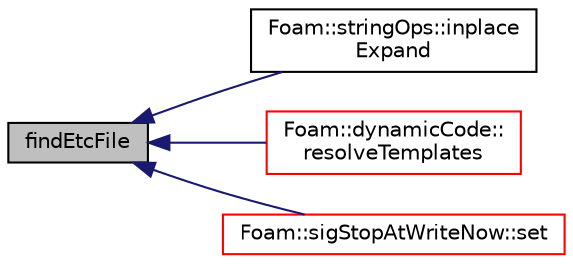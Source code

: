 digraph "findEtcFile"
{
  bgcolor="transparent";
  edge [fontname="Helvetica",fontsize="10",labelfontname="Helvetica",labelfontsize="10"];
  node [fontname="Helvetica",fontsize="10",shape=record];
  rankdir="LR";
  Node1 [label="findEtcFile",height=0.2,width=0.4,color="black", fillcolor="grey75", style="filled", fontcolor="black"];
  Node1 -> Node2 [dir="back",color="midnightblue",fontsize="10",style="solid",fontname="Helvetica"];
  Node2 [label="Foam::stringOps::inplace\lExpand",height=0.2,width=0.4,color="black",URL="$a11027.html#a055160fd36f36823c18f04ced0bbe9b4",tooltip="Inplace expand occurences of variables according to the dictionary. "];
  Node1 -> Node3 [dir="back",color="midnightblue",fontsize="10",style="solid",fontname="Helvetica"];
  Node3 [label="Foam::dynamicCode::\lresolveTemplates",height=0.2,width=0.4,color="red",URL="$a00606.html#a7056029919f25a2d23e9913df26223d9",tooltip="Resolve code-templates via the codeTemplateEnvName. "];
  Node1 -> Node4 [dir="back",color="midnightblue",fontsize="10",style="solid",fontname="Helvetica"];
  Node4 [label="Foam::sigStopAtWriteNow::set",height=0.2,width=0.4,color="red",URL="$a02380.html#af30d71d7871d89cd6a08a781f7bf0a15",tooltip="(re)set signal catcher "];
}
